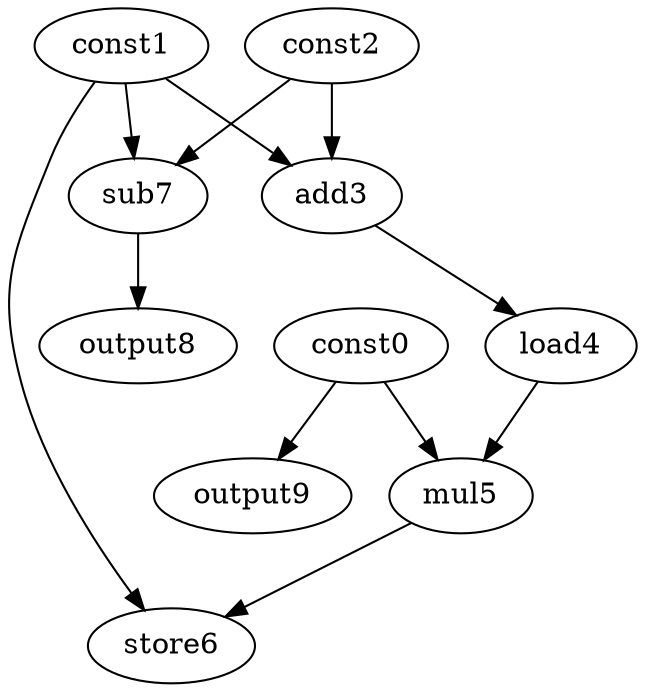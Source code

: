digraph G { 
const0[opcode=const]; 
const1[opcode=const]; 
const2[opcode=const]; 
add3[opcode=add]; 
load4[opcode=load]; 
mul5[opcode=mul]; 
store6[opcode=store]; 
sub7[opcode=sub]; 
output8[opcode=output]; 
output9[opcode=output]; 
const1->add3[operand=0];
const2->add3[operand=1];
const1->sub7[operand=0];
const2->sub7[operand=1];
const0->output9[operand=0];
add3->load4[operand=0];
sub7->output8[operand=0];
const0->mul5[operand=0];
load4->mul5[operand=1];
const1->store6[operand=0];
mul5->store6[operand=1];
}
